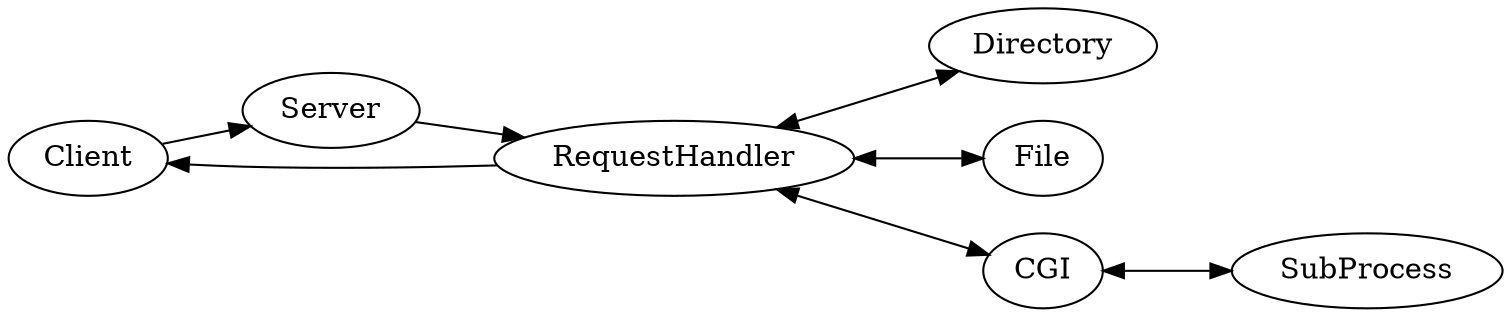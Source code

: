 digraph "" {
  rankdir=LR;

  Client -> Server;
  Server -> RequestHandler;
  RequestHandler -> Directory [dir=both];
  RequestHandler -> File [dir=both];
  RequestHandler -> CGI [dir=both];
  RequestHandler -> Client;

  CGI -> SubProcess [dir=both];
}